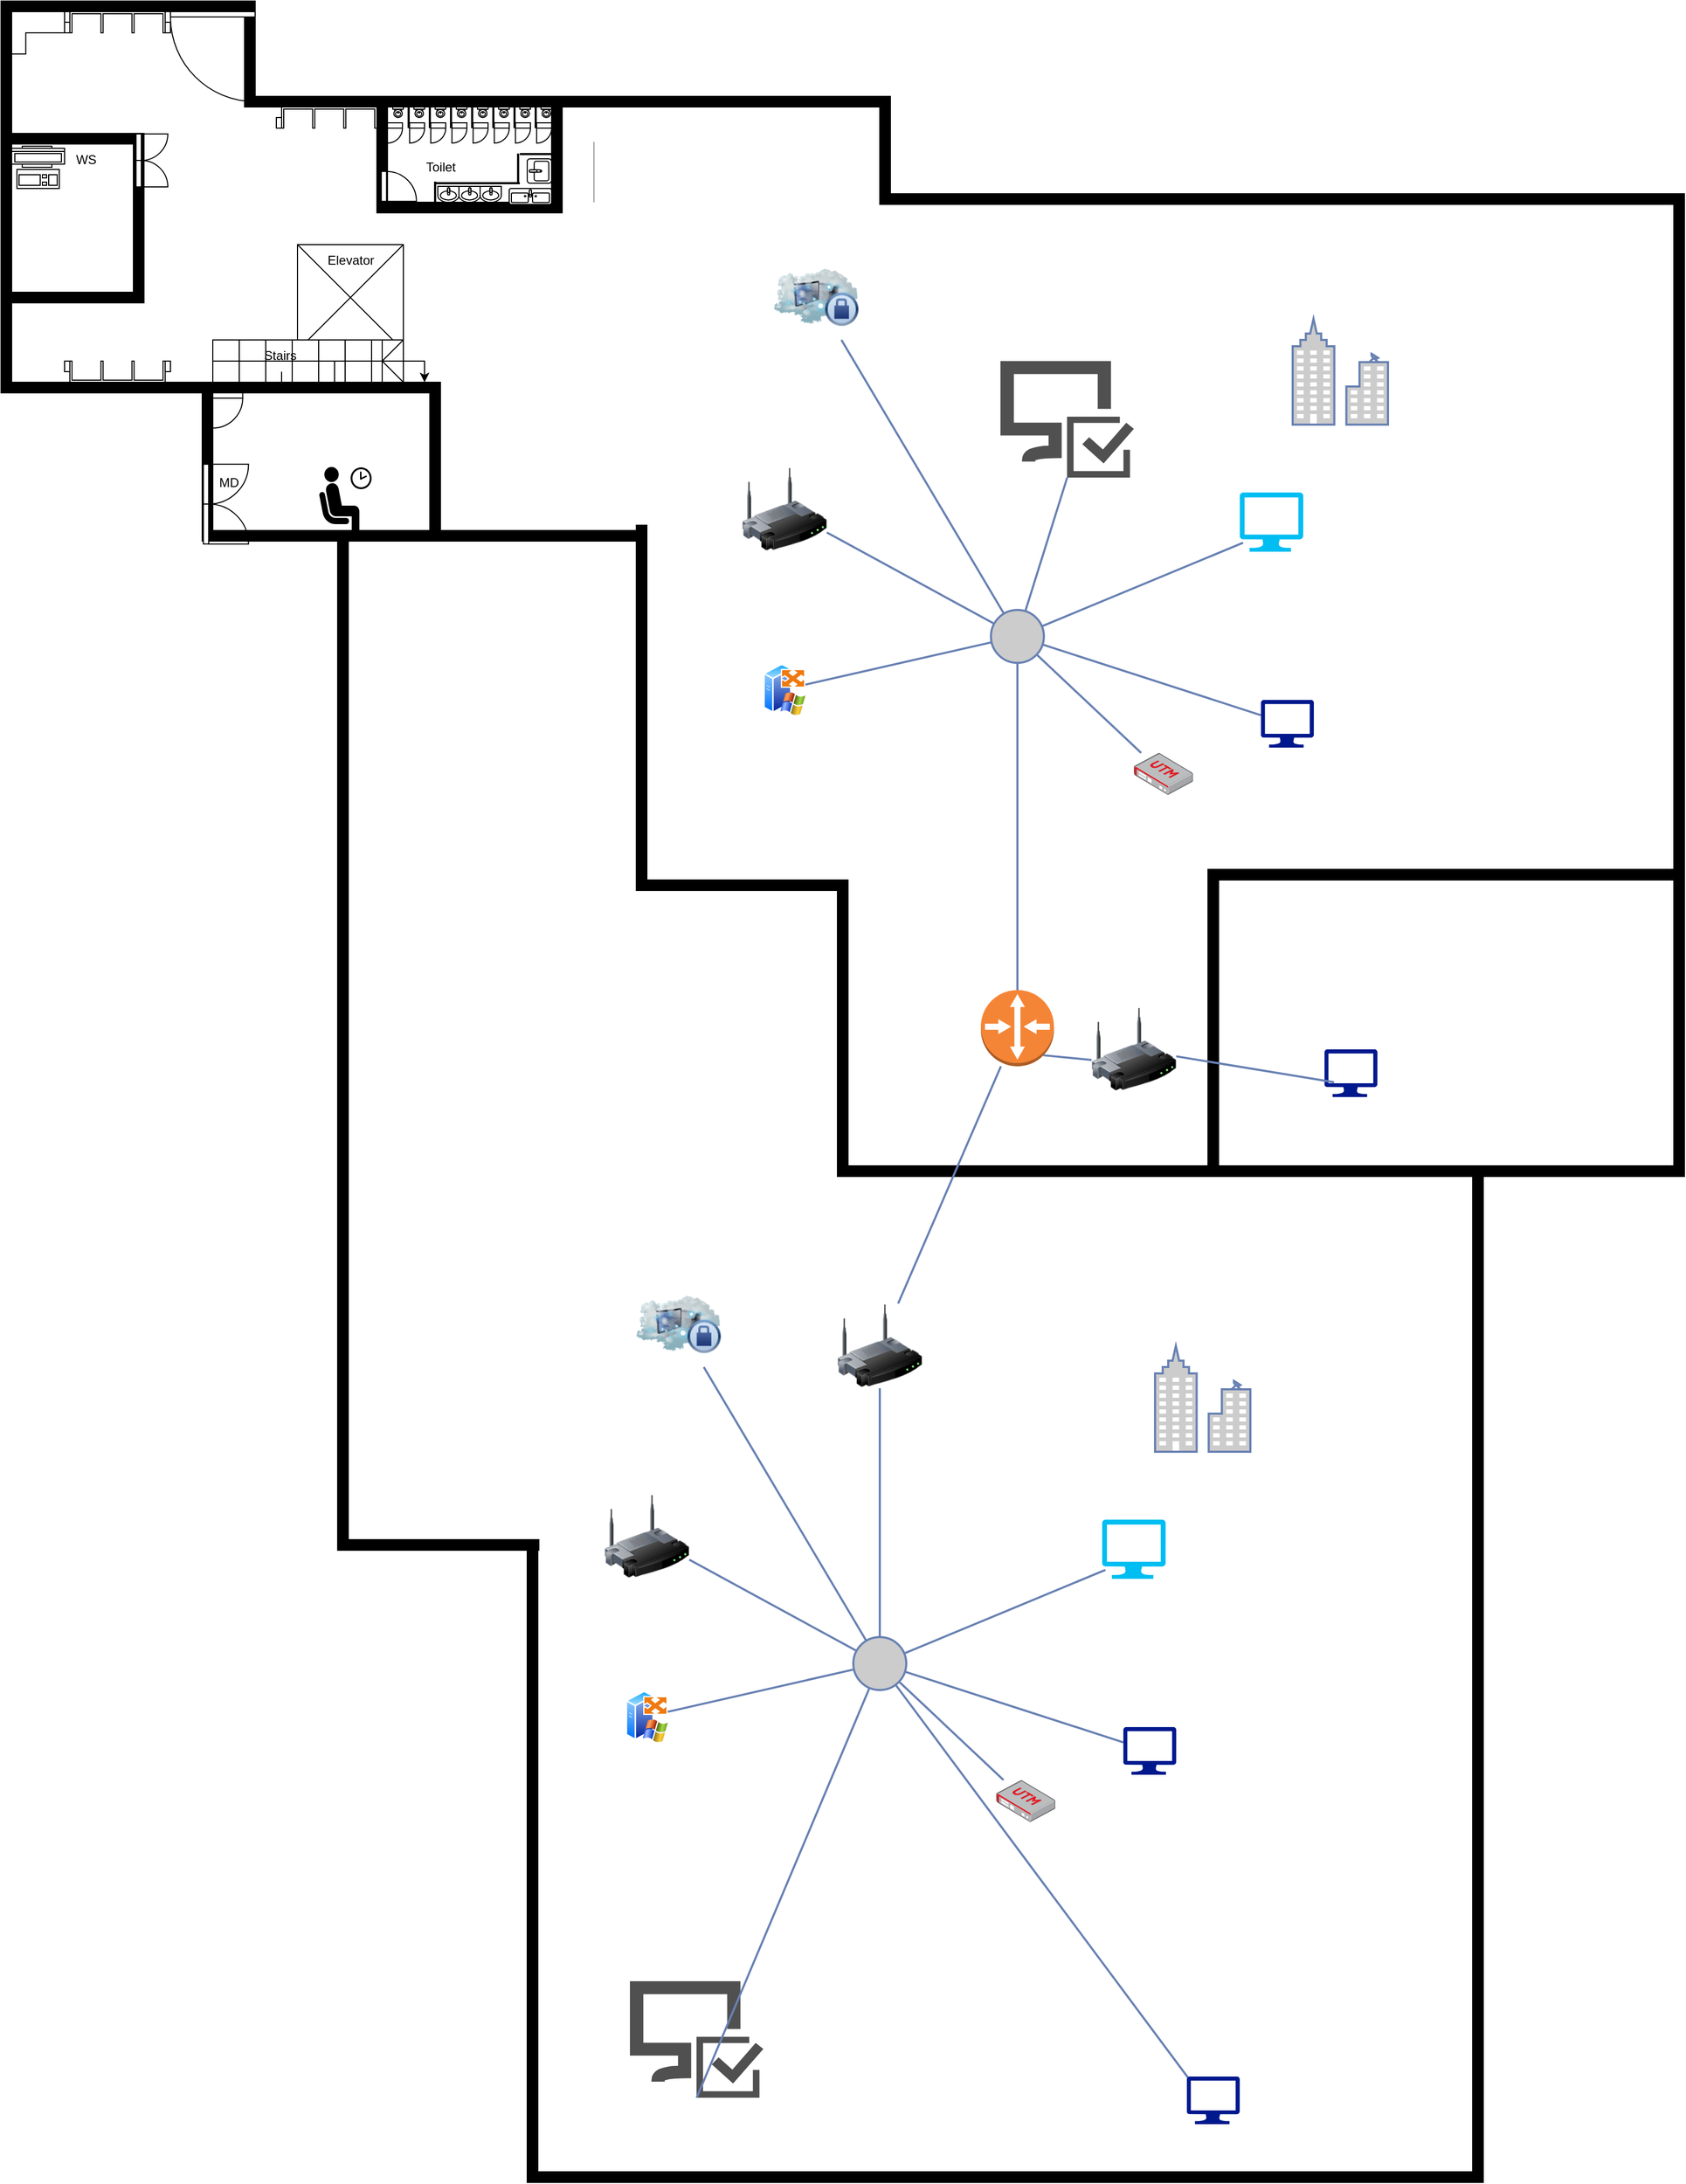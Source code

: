 <mxfile version="20.1.1" type="github">
  <diagram id="AR2hU19krw7ucWYeooqX" name="Page-1">
    <mxGraphModel dx="1915" dy="1230" grid="1" gridSize="10" guides="1" tooltips="1" connect="1" arrows="1" fold="1" page="1" pageScale="1" pageWidth="850" pageHeight="1100" math="0" shadow="0">
      <root>
        <mxCell id="0" />
        <mxCell id="1" parent="0" />
        <mxCell id="xdt-THxTWLaIziLCoswO-1" value="" style="verticalLabelPosition=bottom;html=1;verticalAlign=top;align=center;shape=mxgraph.floorplan.wallCorner;fillColor=#000000;direction=north" parent="1" vertex="1">
          <mxGeometry x="20" y="460" width="190" height="270" as="geometry" />
        </mxCell>
        <mxCell id="xdt-THxTWLaIziLCoswO-2" value="" style="verticalLabelPosition=bottom;html=1;verticalAlign=top;align=center;shape=mxgraph.floorplan.wallCorner;fillColor=#000000;direction=north" parent="1" vertex="1">
          <mxGeometry x="210" y="720" width="420" height="150" as="geometry" />
        </mxCell>
        <mxCell id="xdt-THxTWLaIziLCoswO-4" value="" style="verticalLabelPosition=bottom;html=1;verticalAlign=top;align=center;shape=mxgraph.floorplan.wallU;fillColor=#000000;" parent="1" vertex="1">
          <mxGeometry x="20" y="360" width="240" height="100" as="geometry" />
        </mxCell>
        <mxCell id="xdt-THxTWLaIziLCoswO-5" value="" style="verticalLabelPosition=bottom;html=1;verticalAlign=top;align=center;shape=mxgraph.floorplan.wall;fillColor=#000000;" parent="1" vertex="1">
          <mxGeometry x="260" y="450" width="210" height="10" as="geometry" />
        </mxCell>
        <mxCell id="xdt-THxTWLaIziLCoswO-6" value="" style="verticalLabelPosition=bottom;html=1;verticalAlign=top;align=center;shape=mxgraph.floorplan.windowGarden;dx=0.25;" parent="1" vertex="1">
          <mxGeometry x="80" y="370" width="100" height="20" as="geometry" />
        </mxCell>
        <mxCell id="xdt-THxTWLaIziLCoswO-7" value="" style="verticalLabelPosition=bottom;html=1;verticalAlign=top;align=center;shape=mxgraph.floorplan.windowGarden;dx=0.25;" parent="1" vertex="1">
          <mxGeometry x="280" y="460" width="100" height="20" as="geometry" />
        </mxCell>
        <mxCell id="xdt-THxTWLaIziLCoswO-8" value="" style="verticalLabelPosition=bottom;html=1;verticalAlign=top;align=center;shape=mxgraph.floorplan.windowGarden;dx=0.25;rotation=-180;" parent="1" vertex="1">
          <mxGeometry x="80" y="700" width="100" height="20" as="geometry" />
        </mxCell>
        <mxCell id="xdt-THxTWLaIziLCoswO-9" value="" style="verticalLabelPosition=bottom;html=1;verticalAlign=top;align=center;shape=mxgraph.floorplan.doorRight;aspect=fixed;" parent="1" vertex="1">
          <mxGeometry x="180" y="370" width="80" height="85" as="geometry" />
        </mxCell>
        <mxCell id="xdt-THxTWLaIziLCoswO-10" value="" style="verticalLabelPosition=bottom;html=1;verticalAlign=top;align=center;shape=mxgraph.floorplan.elevator;" parent="1" vertex="1">
          <mxGeometry x="300" y="590" width="100" height="100" as="geometry" />
        </mxCell>
        <mxCell id="xdt-THxTWLaIziLCoswO-11" value="" style="verticalLabelPosition=bottom;html=1;verticalAlign=top;align=center;shape=mxgraph.floorplan.stairsRest;" parent="1" vertex="1">
          <mxGeometry x="220" y="680" width="180" height="40" as="geometry" />
        </mxCell>
        <mxCell id="xdt-THxTWLaIziLCoswO-12" value="" style="verticalLabelPosition=bottom;html=1;verticalAlign=top;align=center;shape=mxgraph.floorplan.desk_corner_2;" parent="1" vertex="1">
          <mxGeometry x="30" y="370" width="50" height="40" as="geometry" />
        </mxCell>
        <mxCell id="xdt-THxTWLaIziLCoswO-13" value="" style="verticalLabelPosition=bottom;html=1;verticalAlign=top;align=center;shape=mxgraph.floorplan.wallU;fillColor=#000000;rotation=90;" parent="1" vertex="1">
          <mxGeometry x="12.5" y="502.5" width="160" height="125" as="geometry" />
        </mxCell>
        <mxCell id="xdt-THxTWLaIziLCoswO-14" value="" style="verticalLabelPosition=bottom;html=1;verticalAlign=top;align=center;shape=mxgraph.floorplan.doorDouble;aspect=fixed;rotation=-90;" parent="1" vertex="1">
          <mxGeometry x="135.78" y="497.22" width="50" height="26.56" as="geometry" />
        </mxCell>
        <mxCell id="xdt-THxTWLaIziLCoswO-15" value="" style="verticalLabelPosition=bottom;html=1;verticalAlign=top;align=center;shape=mxgraph.floorplan.workstation;" parent="1" vertex="1">
          <mxGeometry x="30" y="497" width="50" height="40" as="geometry" />
        </mxCell>
        <mxCell id="xdt-THxTWLaIziLCoswO-16" value="" style="verticalLabelPosition=bottom;html=1;verticalAlign=top;align=center;shape=mxgraph.floorplan.wallU;fillColor=#000000;rotation=-180;" parent="1" vertex="1">
          <mxGeometry x="375" y="455" width="175" height="105" as="geometry" />
        </mxCell>
        <mxCell id="xdt-THxTWLaIziLCoswO-17" value="" style="verticalLabelPosition=bottom;html=1;verticalAlign=top;align=center;shape=mxgraph.floorplan.toilet;" parent="1" vertex="1">
          <mxGeometry x="390" y="460" width="10" height="10" as="geometry" />
        </mxCell>
        <mxCell id="xdt-THxTWLaIziLCoswO-18" value="" style="verticalLabelPosition=bottom;html=1;verticalAlign=top;align=center;shape=mxgraph.floorplan.doorLeft;aspect=fixed;rotation=-90;" parent="1" vertex="1">
          <mxGeometry x="380" y="520" width="28.24" height="30" as="geometry" />
        </mxCell>
        <mxCell id="xdt-THxTWLaIziLCoswO-19" value="" style="verticalLabelPosition=bottom;html=1;verticalAlign=top;align=center;shape=mxgraph.floorplan.doorDouble;aspect=fixed;rotation=-90;" parent="1" vertex="1">
          <mxGeometry x="193.45" y="815.05" width="75.29" height="40" as="geometry" />
        </mxCell>
        <mxCell id="xdt-THxTWLaIziLCoswO-20" value="" style="verticalLabelPosition=bottom;html=1;verticalAlign=top;align=center;shape=mxgraph.floorplan.wallCorner;fillColor=#000000;direction=south;" parent="1" vertex="1">
          <mxGeometry x="470" y="450" width="390" height="100" as="geometry" />
        </mxCell>
        <mxCell id="xdt-THxTWLaIziLCoswO-21" value="WS" style="text;html=1;align=center;verticalAlign=middle;resizable=0;points=[];autosize=1;strokeColor=none;fillColor=none;" parent="1" vertex="1">
          <mxGeometry x="80" y="495" width="40" height="30" as="geometry" />
        </mxCell>
        <mxCell id="xdt-THxTWLaIziLCoswO-22" value="Toilet" style="text;html=1;align=center;verticalAlign=middle;resizable=0;points=[];autosize=1;strokeColor=none;fillColor=none;" parent="1" vertex="1">
          <mxGeometry x="410" y="502" width="50" height="30" as="geometry" />
        </mxCell>
        <mxCell id="xdt-THxTWLaIziLCoswO-23" value="Elevator" style="text;html=1;align=center;verticalAlign=middle;resizable=0;points=[];autosize=1;strokeColor=none;fillColor=none;" parent="1" vertex="1">
          <mxGeometry x="315" y="590" width="70" height="30" as="geometry" />
        </mxCell>
        <mxCell id="xdt-THxTWLaIziLCoswO-25" value="" style="edgeStyle=orthogonalEdgeStyle;rounded=0;orthogonalLoop=1;jettySize=auto;html=1;" parent="1" source="xdt-THxTWLaIziLCoswO-24" target="xdt-THxTWLaIziLCoswO-2" edge="1">
          <mxGeometry relative="1" as="geometry" />
        </mxCell>
        <mxCell id="xdt-THxTWLaIziLCoswO-24" value="Stairs&amp;nbsp;" style="text;html=1;align=center;verticalAlign=middle;resizable=0;points=[];autosize=1;strokeColor=none;fillColor=none;" parent="1" vertex="1">
          <mxGeometry x="255" y="680" width="60" height="30" as="geometry" />
        </mxCell>
        <mxCell id="xdt-THxTWLaIziLCoswO-26" value="" style="shape=mxgraph.signs.people.waiting_room_1;html=1;pointerEvents=1;fillColor=#000000;strokeColor=none;verticalLabelPosition=bottom;verticalAlign=top;align=center;direction=east;" parent="1" vertex="1">
          <mxGeometry x="320" y="800" width="50" height="69" as="geometry" />
        </mxCell>
        <mxCell id="xdt-THxTWLaIziLCoswO-27" value="" style="verticalLabelPosition=bottom;html=1;verticalAlign=top;align=center;shape=mxgraph.floorplan.wallU;fillColor=#000000;direction=south;" parent="1" vertex="1">
          <mxGeometry x="220" y="720" width="215" height="150" as="geometry" />
        </mxCell>
        <mxCell id="xdt-THxTWLaIziLCoswO-28" value="" style="verticalLabelPosition=bottom;html=1;verticalAlign=top;align=center;shape=mxgraph.floorplan.doorLeft;aspect=fixed;" parent="1" vertex="1">
          <mxGeometry x="220" y="730" width="28.24" height="30" as="geometry" />
        </mxCell>
        <mxCell id="xdt-THxTWLaIziLCoswO-29" value="MD" style="text;html=1;align=center;verticalAlign=middle;resizable=0;points=[];autosize=1;strokeColor=none;fillColor=none;" parent="1" vertex="1">
          <mxGeometry x="215" y="800" width="40" height="30" as="geometry" />
        </mxCell>
        <mxCell id="xdt-THxTWLaIziLCoswO-31" value="" style="endArrow=none;html=1;rounded=0;" parent="1" target="xdt-THxTWLaIziLCoswO-20" edge="1">
          <mxGeometry width="50" height="50" relative="1" as="geometry">
            <mxPoint x="550" y="550" as="sourcePoint" />
            <mxPoint x="600" y="500" as="targetPoint" />
          </mxGeometry>
        </mxCell>
        <mxCell id="xdt-THxTWLaIziLCoswO-34" value="" style="verticalLabelPosition=bottom;html=1;verticalAlign=top;align=center;shape=mxgraph.floorplan.toilet;" parent="1" vertex="1">
          <mxGeometry x="410" y="460" width="10" height="10" as="geometry" />
        </mxCell>
        <mxCell id="xdt-THxTWLaIziLCoswO-35" value="" style="verticalLabelPosition=bottom;html=1;verticalAlign=top;align=center;shape=mxgraph.floorplan.toilet;" parent="1" vertex="1">
          <mxGeometry x="430" y="460" width="10" height="10" as="geometry" />
        </mxCell>
        <mxCell id="xdt-THxTWLaIziLCoswO-36" value="" style="verticalLabelPosition=bottom;html=1;verticalAlign=top;align=center;shape=mxgraph.floorplan.toilet;" parent="1" vertex="1">
          <mxGeometry x="490" y="460" width="10" height="10" as="geometry" />
        </mxCell>
        <mxCell id="xdt-THxTWLaIziLCoswO-37" value="" style="verticalLabelPosition=bottom;html=1;verticalAlign=top;align=center;shape=mxgraph.floorplan.toilet;" parent="1" vertex="1">
          <mxGeometry x="510" y="460" width="10" height="10" as="geometry" />
        </mxCell>
        <mxCell id="xdt-THxTWLaIziLCoswO-39" value="" style="line;strokeWidth=2;direction=south;html=1;labelBackgroundColor=#000033;fillColor=#FFFFFF;" parent="1" vertex="1">
          <mxGeometry x="400" y="460" width="10" height="20" as="geometry" />
        </mxCell>
        <mxCell id="xdt-THxTWLaIziLCoswO-40" value="" style="line;strokeWidth=2;direction=south;html=1;labelBackgroundColor=#000033;fillColor=#FFFFFF;" parent="1" vertex="1">
          <mxGeometry x="420" y="460" width="10" height="20" as="geometry" />
        </mxCell>
        <mxCell id="xdt-THxTWLaIziLCoswO-41" value="" style="line;strokeWidth=2;direction=south;html=1;labelBackgroundColor=#000033;fillColor=#FFFFFF;" parent="1" vertex="1">
          <mxGeometry x="460" y="460" width="10" height="20" as="geometry" />
        </mxCell>
        <mxCell id="xdt-THxTWLaIziLCoswO-42" value="" style="line;strokeWidth=2;direction=south;html=1;labelBackgroundColor=#000033;fillColor=#FFFFFF;" parent="1" vertex="1">
          <mxGeometry x="500" y="460" width="10" height="20" as="geometry" />
        </mxCell>
        <mxCell id="xdt-THxTWLaIziLCoswO-43" value="" style="verticalLabelPosition=bottom;html=1;verticalAlign=top;align=center;shape=mxgraph.floorplan.doorLeft;aspect=fixed;labelBackgroundColor=#000033;strokeColor=#000000;fillColor=#FFFFFF;" parent="1" vertex="1">
          <mxGeometry x="465.88" y="475" width="14.12" height="15" as="geometry" />
        </mxCell>
        <mxCell id="xdt-THxTWLaIziLCoswO-44" value="" style="line;strokeWidth=2;direction=south;html=1;labelBackgroundColor=#000033;fillColor=#FFFFFF;" parent="1" vertex="1">
          <mxGeometry x="440" y="460" width="10" height="20" as="geometry" />
        </mxCell>
        <mxCell id="xdt-THxTWLaIziLCoswO-45" value="" style="verticalLabelPosition=bottom;html=1;verticalAlign=top;align=center;shape=mxgraph.floorplan.toilet;" parent="1" vertex="1">
          <mxGeometry x="450" y="460" width="10" height="10" as="geometry" />
        </mxCell>
        <mxCell id="xdt-THxTWLaIziLCoswO-46" value="" style="verticalLabelPosition=bottom;html=1;verticalAlign=top;align=center;shape=mxgraph.floorplan.toilet;" parent="1" vertex="1">
          <mxGeometry x="470" y="460" width="10" height="10" as="geometry" />
        </mxCell>
        <mxCell id="xdt-THxTWLaIziLCoswO-47" value="" style="line;strokeWidth=2;direction=south;html=1;labelBackgroundColor=#000033;fillColor=#FFFFFF;" parent="1" vertex="1">
          <mxGeometry x="480" y="460" width="10" height="20" as="geometry" />
        </mxCell>
        <mxCell id="xdt-THxTWLaIziLCoswO-48" value="" style="line;strokeWidth=2;direction=south;html=1;labelBackgroundColor=#000033;fillColor=#FFFFFF;" parent="1" vertex="1">
          <mxGeometry x="520" y="460" width="10" height="20" as="geometry" />
        </mxCell>
        <mxCell id="xdt-THxTWLaIziLCoswO-49" value="" style="verticalLabelPosition=bottom;html=1;verticalAlign=top;align=center;shape=mxgraph.floorplan.toilet;" parent="1" vertex="1">
          <mxGeometry x="530" y="460" width="10" height="10" as="geometry" />
        </mxCell>
        <mxCell id="xdt-THxTWLaIziLCoswO-50" value="" style="verticalLabelPosition=bottom;html=1;verticalAlign=top;align=center;shape=mxgraph.floorplan.doorLeft;aspect=fixed;labelBackgroundColor=#000033;strokeColor=#000000;fillColor=#FFFFFF;" parent="1" vertex="1">
          <mxGeometry x="485.88" y="475" width="14.12" height="15" as="geometry" />
        </mxCell>
        <mxCell id="xdt-THxTWLaIziLCoswO-51" value="" style="verticalLabelPosition=bottom;html=1;verticalAlign=top;align=center;shape=mxgraph.floorplan.doorLeft;aspect=fixed;labelBackgroundColor=#000033;strokeColor=#000000;fillColor=#FFFFFF;" parent="1" vertex="1">
          <mxGeometry x="505.88" y="475" width="14.12" height="15" as="geometry" />
        </mxCell>
        <mxCell id="xdt-THxTWLaIziLCoswO-52" value="" style="verticalLabelPosition=bottom;html=1;verticalAlign=top;align=center;shape=mxgraph.floorplan.doorLeft;aspect=fixed;labelBackgroundColor=#000033;strokeColor=#000000;fillColor=#FFFFFF;" parent="1" vertex="1">
          <mxGeometry x="525.88" y="475" width="14.12" height="15" as="geometry" />
        </mxCell>
        <mxCell id="xdt-THxTWLaIziLCoswO-53" value="" style="verticalLabelPosition=bottom;html=1;verticalAlign=top;align=center;shape=mxgraph.floorplan.doorLeft;aspect=fixed;labelBackgroundColor=#000033;strokeColor=#000000;fillColor=#FFFFFF;" parent="1" vertex="1">
          <mxGeometry x="445.88" y="475" width="14.12" height="15" as="geometry" />
        </mxCell>
        <mxCell id="xdt-THxTWLaIziLCoswO-54" value="" style="verticalLabelPosition=bottom;html=1;verticalAlign=top;align=center;shape=mxgraph.floorplan.doorLeft;aspect=fixed;labelBackgroundColor=#000033;strokeColor=#000000;fillColor=#FFFFFF;" parent="1" vertex="1">
          <mxGeometry x="425.88" y="475" width="14.12" height="15" as="geometry" />
        </mxCell>
        <mxCell id="xdt-THxTWLaIziLCoswO-55" value="" style="verticalLabelPosition=bottom;html=1;verticalAlign=top;align=center;shape=mxgraph.floorplan.doorLeft;aspect=fixed;labelBackgroundColor=#000033;strokeColor=#000000;fillColor=#FFFFFF;" parent="1" vertex="1">
          <mxGeometry x="405.88" y="475" width="14.12" height="15" as="geometry" />
        </mxCell>
        <mxCell id="xdt-THxTWLaIziLCoswO-56" value="" style="verticalLabelPosition=bottom;html=1;verticalAlign=top;align=center;shape=mxgraph.floorplan.doorLeft;aspect=fixed;labelBackgroundColor=#000033;strokeColor=#000000;fillColor=#FFFFFF;" parent="1" vertex="1">
          <mxGeometry x="385" y="475" width="14.12" height="15" as="geometry" />
        </mxCell>
        <mxCell id="xdt-THxTWLaIziLCoswO-57" value="" style="verticalLabelPosition=bottom;html=1;verticalAlign=top;align=center;shape=mxgraph.floorplan.sink_double;labelBackgroundColor=#000033;strokeColor=#000000;fillColor=#FFFFFF;" parent="1" vertex="1">
          <mxGeometry x="500" y="537" width="40" height="15" as="geometry" />
        </mxCell>
        <mxCell id="xdt-THxTWLaIziLCoswO-58" value="" style="verticalLabelPosition=bottom;html=1;verticalAlign=top;align=center;shape=mxgraph.floorplan.sink_1;labelBackgroundColor=#000033;strokeColor=#000000;fillColor=#FFFFFF;" parent="1" vertex="1">
          <mxGeometry x="472.5" y="535" width="20" height="15" as="geometry" />
        </mxCell>
        <mxCell id="xdt-THxTWLaIziLCoswO-59" value="" style="verticalLabelPosition=bottom;html=1;verticalAlign=top;align=center;shape=mxgraph.floorplan.sink_1;labelBackgroundColor=#000033;strokeColor=#000000;fillColor=#FFFFFF;" parent="1" vertex="1">
          <mxGeometry x="452.5" y="535" width="20" height="15" as="geometry" />
        </mxCell>
        <mxCell id="xdt-THxTWLaIziLCoswO-60" value="" style="verticalLabelPosition=bottom;html=1;verticalAlign=top;align=center;shape=mxgraph.floorplan.sink_1;labelBackgroundColor=#000033;strokeColor=#000000;fillColor=#FFFFFF;" parent="1" vertex="1">
          <mxGeometry x="432.5" y="535" width="20" height="15" as="geometry" />
        </mxCell>
        <mxCell id="xdt-THxTWLaIziLCoswO-61" value="" style="verticalLabelPosition=bottom;html=1;verticalAlign=top;align=center;shape=mxgraph.floorplan.sink_2;labelBackgroundColor=#000033;strokeColor=#000000;fillColor=#FFFFFF;direction=north;" parent="1" vertex="1">
          <mxGeometry x="517" y="509" width="23" height="23" as="geometry" />
        </mxCell>
        <mxCell id="xdt-THxTWLaIziLCoswO-63" value="" style="line;strokeWidth=2;html=1;labelBackgroundColor=#000033;fillColor=#FFFFFF;" parent="1" vertex="1">
          <mxGeometry x="430" y="527" width="80" height="10" as="geometry" />
        </mxCell>
        <mxCell id="xdt-THxTWLaIziLCoswO-64" value="" style="verticalLabelPosition=bottom;shadow=0;dashed=0;align=center;html=1;verticalAlign=top;strokeWidth=1;shape=mxgraph.mockup.markup.line;strokeColor=#999999;direction=north;labelBackgroundColor=#000033;fillColor=#FFFFFF;" parent="1" vertex="1">
          <mxGeometry x="570" y="493" width="20" height="57" as="geometry" />
        </mxCell>
        <mxCell id="xdt-THxTWLaIziLCoswO-66" value="" style="line;strokeWidth=2;html=1;labelBackgroundColor=#000033;fillColor=#FFFFFF;direction=south;" parent="1" vertex="1">
          <mxGeometry x="505.88" y="504" width="5" height="28" as="geometry" />
        </mxCell>
        <mxCell id="xdt-THxTWLaIziLCoswO-67" value="" style="line;strokeWidth=2;html=1;labelBackgroundColor=#000033;fillColor=#FFFFFF;direction=west;" parent="1" vertex="1">
          <mxGeometry x="510" y="502" width="31.25" height="5" as="geometry" />
        </mxCell>
        <mxCell id="xdt-THxTWLaIziLCoswO-68" value="" style="line;strokeWidth=2;html=1;labelBackgroundColor=#000033;fillColor=#FFFFFF;direction=south;" parent="1" vertex="1">
          <mxGeometry x="427.5" y="530.5" width="5" height="28" as="geometry" />
        </mxCell>
        <mxCell id="xdt-THxTWLaIziLCoswO-70" value="" style="verticalLabelPosition=bottom;html=1;verticalAlign=top;align=center;shape=mxgraph.floorplan.wall;fillColor=#000000;labelBackgroundColor=#000033;strokeColor=#000000;" parent="1" vertex="1">
          <mxGeometry x="850" y="542" width="380" height="10" as="geometry" />
        </mxCell>
        <mxCell id="xdt-THxTWLaIziLCoswO-71" value="" style="verticalLabelPosition=bottom;html=1;verticalAlign=top;align=center;shape=mxgraph.floorplan.wallU;fillColor=#000000;labelBackgroundColor=#000033;strokeColor=#000000;direction=south;" parent="1" vertex="1">
          <mxGeometry x="1230" y="542" width="380" height="648" as="geometry" />
        </mxCell>
        <mxCell id="xdt-THxTWLaIziLCoswO-72" value="" style="verticalLabelPosition=bottom;html=1;verticalAlign=top;align=center;shape=mxgraph.floorplan.wallCorner;fillColor=#000000;direction=north;labelBackgroundColor=#000033;strokeColor=#000000;" parent="1" vertex="1">
          <mxGeometry x="620" y="855" width="190" height="345" as="geometry" />
        </mxCell>
        <mxCell id="xdt-THxTWLaIziLCoswO-73" value="" style="verticalLabelPosition=bottom;html=1;verticalAlign=top;align=center;shape=mxgraph.floorplan.wallU;fillColor=#000000;labelBackgroundColor=#000033;strokeColor=#000000;direction=west;" parent="1" vertex="1">
          <mxGeometry x="810" y="1190" width="360" height="280" as="geometry" />
        </mxCell>
        <mxCell id="xdt-THxTWLaIziLCoswO-74" value="" style="verticalLabelPosition=bottom;html=1;verticalAlign=top;align=center;shape=mxgraph.floorplan.wallU;fillColor=#000000;labelBackgroundColor=#000033;strokeColor=#000000;direction=south;" parent="1" vertex="1">
          <mxGeometry x="1160" y="1180" width="450" height="290" as="geometry" />
        </mxCell>
        <mxCell id="cwxAzNv6J6LT-rUHbpfU-1" value="" style="sketch=0;pointerEvents=1;shadow=0;dashed=0;html=1;strokeColor=none;labelPosition=center;verticalLabelPosition=bottom;verticalAlign=top;align=center;fillColor=#505050;shape=mxgraph.mscae.intune.computer_inventory" vertex="1" parent="1">
          <mxGeometry x="964" y="700" width="126" height="110" as="geometry" />
        </mxCell>
        <mxCell id="cwxAzNv6J6LT-rUHbpfU-2" value="" style="verticalLabelPosition=bottom;html=1;verticalAlign=top;align=center;strokeColor=none;fillColor=#00BEF2;shape=mxgraph.azure.computer;pointerEvents=1;" vertex="1" parent="1">
          <mxGeometry x="1190" y="824" width="60" height="56" as="geometry" />
        </mxCell>
        <mxCell id="cwxAzNv6J6LT-rUHbpfU-3" value="" style="html=1;fillColor=#CCCCCC;strokeColor=#6881B3;shape=ellipse;perimeter=ellipsePerimeter;gradientColor=none;gradientDirection=north;fontColor=#ffffff;strokeWidth=2;" vertex="1" parent="1">
          <mxGeometry x="955" y="935" width="50" height="50" as="geometry" />
        </mxCell>
        <mxCell id="cwxAzNv6J6LT-rUHbpfU-4" value="" style="strokeColor=#6881B3;edgeStyle=none;rounded=0;endArrow=none;dashed=0;html=1;strokeWidth=2;exitX=0.5;exitY=1;exitDx=0;exitDy=0;exitPerimeter=0;" edge="1" target="cwxAzNv6J6LT-rUHbpfU-3" parent="1" source="cwxAzNv6J6LT-rUHbpfU-1">
          <mxGeometry relative="1" as="geometry">
            <mxPoint x="980" y="910" as="sourcePoint" />
          </mxGeometry>
        </mxCell>
        <mxCell id="cwxAzNv6J6LT-rUHbpfU-5" value="" style="strokeColor=#6881B3;edgeStyle=none;rounded=0;endArrow=none;dashed=0;html=1;strokeWidth=2;exitX=0.052;exitY=0.85;exitDx=0;exitDy=0;exitPerimeter=0;" edge="1" target="cwxAzNv6J6LT-rUHbpfU-3" parent="1" source="cwxAzNv6J6LT-rUHbpfU-2">
          <mxGeometry relative="1" as="geometry">
            <mxPoint x="1015.5" y="924.5" as="sourcePoint" />
          </mxGeometry>
        </mxCell>
        <mxCell id="cwxAzNv6J6LT-rUHbpfU-6" value="" style="strokeColor=#6881B3;edgeStyle=none;rounded=0;endArrow=none;dashed=0;html=1;strokeWidth=2;" edge="1" target="cwxAzNv6J6LT-rUHbpfU-3" parent="1" source="cwxAzNv6J6LT-rUHbpfU-12">
          <mxGeometry relative="1" as="geometry">
            <mxPoint x="1030" y="960" as="sourcePoint" />
          </mxGeometry>
        </mxCell>
        <mxCell id="cwxAzNv6J6LT-rUHbpfU-7" value="" style="strokeColor=#6881B3;edgeStyle=none;rounded=0;endArrow=none;dashed=0;html=1;strokeWidth=2;" edge="1" target="cwxAzNv6J6LT-rUHbpfU-3" parent="1" source="cwxAzNv6J6LT-rUHbpfU-17">
          <mxGeometry relative="1" as="geometry">
            <mxPoint x="1015.5" y="995.5" as="sourcePoint" />
          </mxGeometry>
        </mxCell>
        <mxCell id="cwxAzNv6J6LT-rUHbpfU-8" value="" style="strokeColor=#6881B3;edgeStyle=none;rounded=0;endArrow=none;dashed=0;html=1;strokeWidth=2;exitX=0.5;exitY=0;exitDx=0;exitDy=0;exitPerimeter=0;" edge="1" target="cwxAzNv6J6LT-rUHbpfU-3" parent="1" source="cwxAzNv6J6LT-rUHbpfU-18">
          <mxGeometry relative="1" as="geometry">
            <mxPoint x="980" y="1010" as="sourcePoint" />
          </mxGeometry>
        </mxCell>
        <mxCell id="cwxAzNv6J6LT-rUHbpfU-9" value="" style="strokeColor=#6881B3;edgeStyle=none;rounded=0;endArrow=none;dashed=0;html=1;strokeWidth=2;" edge="1" target="cwxAzNv6J6LT-rUHbpfU-3" parent="1" source="cwxAzNv6J6LT-rUHbpfU-16">
          <mxGeometry relative="1" as="geometry">
            <mxPoint x="944.5" y="995.5" as="sourcePoint" />
          </mxGeometry>
        </mxCell>
        <mxCell id="cwxAzNv6J6LT-rUHbpfU-10" value="" style="strokeColor=#6881B3;edgeStyle=none;rounded=0;endArrow=none;dashed=0;html=1;strokeWidth=2;" edge="1" target="cwxAzNv6J6LT-rUHbpfU-3" parent="1" source="cwxAzNv6J6LT-rUHbpfU-15">
          <mxGeometry relative="1" as="geometry">
            <mxPoint x="930" y="960" as="sourcePoint" />
          </mxGeometry>
        </mxCell>
        <mxCell id="cwxAzNv6J6LT-rUHbpfU-11" value="" style="strokeColor=#6881B3;edgeStyle=none;rounded=0;endArrow=none;dashed=0;html=1;strokeWidth=2;" edge="1" target="cwxAzNv6J6LT-rUHbpfU-3" parent="1" source="cwxAzNv6J6LT-rUHbpfU-13">
          <mxGeometry relative="1" as="geometry">
            <mxPoint x="944.5" y="924.5" as="sourcePoint" />
          </mxGeometry>
        </mxCell>
        <mxCell id="cwxAzNv6J6LT-rUHbpfU-12" value="" style="sketch=0;aspect=fixed;pointerEvents=1;shadow=0;dashed=0;html=1;strokeColor=none;labelPosition=center;verticalLabelPosition=bottom;verticalAlign=top;align=center;fillColor=#00188D;shape=mxgraph.azure.computer" vertex="1" parent="1">
          <mxGeometry x="1210" y="1020" width="50" height="45" as="geometry" />
        </mxCell>
        <mxCell id="cwxAzNv6J6LT-rUHbpfU-13" value="" style="image;html=1;image=img/lib/clip_art/networking/Cloud_Computer_Private_128x128.png" vertex="1" parent="1">
          <mxGeometry x="750" y="600" width="80" height="80" as="geometry" />
        </mxCell>
        <mxCell id="cwxAzNv6J6LT-rUHbpfU-14" value="" style="fontColor=#0066CC;verticalAlign=top;verticalLabelPosition=bottom;labelPosition=center;align=center;html=1;outlineConnect=0;fillColor=#CCCCCC;strokeColor=#6881B3;gradientColor=none;gradientDirection=north;strokeWidth=2;shape=mxgraph.networks.business_center;" vertex="1" parent="1">
          <mxGeometry x="1240" y="660" width="90" height="100" as="geometry" />
        </mxCell>
        <mxCell id="cwxAzNv6J6LT-rUHbpfU-15" value="" style="image;html=1;image=img/lib/clip_art/networking/Wireless_Router_128x128.png" vertex="1" parent="1">
          <mxGeometry x="720" y="800" width="80" height="80" as="geometry" />
        </mxCell>
        <mxCell id="cwxAzNv6J6LT-rUHbpfU-16" value="" style="aspect=fixed;perimeter=ellipsePerimeter;html=1;align=center;shadow=0;dashed=0;spacingTop=3;image;image=img/lib/active_directory/windows_router.svg;" vertex="1" parent="1">
          <mxGeometry x="740" y="985" width="40" height="50" as="geometry" />
        </mxCell>
        <mxCell id="cwxAzNv6J6LT-rUHbpfU-17" value="" style="points=[];aspect=fixed;html=1;align=center;shadow=0;dashed=0;image;image=img/lib/allied_telesis/security/Router_UTM.svg;" vertex="1" parent="1">
          <mxGeometry x="1090" y="1070" width="55.8" height="39.6" as="geometry" />
        </mxCell>
        <mxCell id="cwxAzNv6J6LT-rUHbpfU-18" value="" style="outlineConnect=0;dashed=0;verticalLabelPosition=bottom;verticalAlign=top;align=center;html=1;shape=mxgraph.aws3.router;fillColor=#F58536;gradientColor=none;" vertex="1" parent="1">
          <mxGeometry x="945.5" y="1294" width="69" height="72" as="geometry" />
        </mxCell>
        <mxCell id="cwxAzNv6J6LT-rUHbpfU-19" value="" style="sketch=0;aspect=fixed;pointerEvents=1;shadow=0;dashed=0;html=1;strokeColor=none;labelPosition=center;verticalLabelPosition=bottom;verticalAlign=top;align=center;fillColor=#00188D;shape=mxgraph.azure.computer" vertex="1" parent="1">
          <mxGeometry x="1270" y="1350" width="50" height="45" as="geometry" />
        </mxCell>
        <mxCell id="cwxAzNv6J6LT-rUHbpfU-21" value="" style="strokeColor=#6881B3;edgeStyle=none;rounded=0;endArrow=none;dashed=0;html=1;strokeWidth=2;exitX=0.18;exitY=0.689;exitDx=0;exitDy=0;exitPerimeter=0;" edge="1" parent="1" source="cwxAzNv6J6LT-rUHbpfU-19" target="cwxAzNv6J6LT-rUHbpfU-22">
          <mxGeometry relative="1" as="geometry">
            <mxPoint x="1060" y="1300" as="sourcePoint" />
            <mxPoint x="853.782" y="1233.294" as="targetPoint" />
          </mxGeometry>
        </mxCell>
        <mxCell id="cwxAzNv6J6LT-rUHbpfU-22" value="" style="image;html=1;image=img/lib/clip_art/networking/Wireless_Router_128x128.png" vertex="1" parent="1">
          <mxGeometry x="1050" y="1310" width="80" height="80" as="geometry" />
        </mxCell>
        <mxCell id="cwxAzNv6J6LT-rUHbpfU-23" value="" style="strokeColor=#6881B3;edgeStyle=none;rounded=0;endArrow=none;dashed=0;html=1;strokeWidth=2;entryX=0.855;entryY=0.855;entryDx=0;entryDy=0;entryPerimeter=0;" edge="1" parent="1" target="cwxAzNv6J6LT-rUHbpfU-18">
          <mxGeometry relative="1" as="geometry">
            <mxPoint x="1050" y="1360" as="sourcePoint" />
            <mxPoint x="1140" y="1366.562" as="targetPoint" />
          </mxGeometry>
        </mxCell>
        <mxCell id="cwxAzNv6J6LT-rUHbpfU-24" value="" style="sketch=0;pointerEvents=1;shadow=0;dashed=0;html=1;strokeColor=none;labelPosition=center;verticalLabelPosition=bottom;verticalAlign=top;align=center;fillColor=#505050;shape=mxgraph.mscae.intune.computer_inventory" vertex="1" parent="1">
          <mxGeometry x="614" y="2230" width="126" height="110" as="geometry" />
        </mxCell>
        <mxCell id="cwxAzNv6J6LT-rUHbpfU-25" value="" style="verticalLabelPosition=bottom;html=1;verticalAlign=top;align=center;strokeColor=none;fillColor=#00BEF2;shape=mxgraph.azure.computer;pointerEvents=1;" vertex="1" parent="1">
          <mxGeometry x="1060" y="1794" width="60" height="56" as="geometry" />
        </mxCell>
        <mxCell id="cwxAzNv6J6LT-rUHbpfU-26" value="" style="html=1;fillColor=#CCCCCC;strokeColor=#6881B3;shape=ellipse;perimeter=ellipsePerimeter;gradientColor=none;gradientDirection=north;fontColor=#ffffff;strokeWidth=2;" vertex="1" parent="1">
          <mxGeometry x="825" y="1905" width="50" height="50" as="geometry" />
        </mxCell>
        <mxCell id="cwxAzNv6J6LT-rUHbpfU-27" value="" style="strokeColor=#6881B3;edgeStyle=none;rounded=0;endArrow=none;dashed=0;html=1;strokeWidth=2;exitX=0.5;exitY=1;exitDx=0;exitDy=0;exitPerimeter=0;" edge="1" source="cwxAzNv6J6LT-rUHbpfU-24" target="cwxAzNv6J6LT-rUHbpfU-26" parent="1">
          <mxGeometry relative="1" as="geometry">
            <mxPoint x="850" y="1880" as="sourcePoint" />
          </mxGeometry>
        </mxCell>
        <mxCell id="cwxAzNv6J6LT-rUHbpfU-28" value="" style="strokeColor=#6881B3;edgeStyle=none;rounded=0;endArrow=none;dashed=0;html=1;strokeWidth=2;exitX=0.052;exitY=0.85;exitDx=0;exitDy=0;exitPerimeter=0;" edge="1" source="cwxAzNv6J6LT-rUHbpfU-25" target="cwxAzNv6J6LT-rUHbpfU-26" parent="1">
          <mxGeometry relative="1" as="geometry">
            <mxPoint x="885.5" y="1894.5" as="sourcePoint" />
          </mxGeometry>
        </mxCell>
        <mxCell id="cwxAzNv6J6LT-rUHbpfU-29" value="" style="strokeColor=#6881B3;edgeStyle=none;rounded=0;endArrow=none;dashed=0;html=1;strokeWidth=2;" edge="1" source="cwxAzNv6J6LT-rUHbpfU-35" target="cwxAzNv6J6LT-rUHbpfU-26" parent="1">
          <mxGeometry relative="1" as="geometry">
            <mxPoint x="900" y="1930" as="sourcePoint" />
          </mxGeometry>
        </mxCell>
        <mxCell id="cwxAzNv6J6LT-rUHbpfU-30" value="" style="strokeColor=#6881B3;edgeStyle=none;rounded=0;endArrow=none;dashed=0;html=1;strokeWidth=2;" edge="1" source="cwxAzNv6J6LT-rUHbpfU-40" target="cwxAzNv6J6LT-rUHbpfU-26" parent="1">
          <mxGeometry relative="1" as="geometry">
            <mxPoint x="885.5" y="1965.5" as="sourcePoint" />
          </mxGeometry>
        </mxCell>
        <mxCell id="cwxAzNv6J6LT-rUHbpfU-31" value="" style="strokeColor=#6881B3;edgeStyle=none;rounded=0;endArrow=none;dashed=0;html=1;strokeWidth=2;exitX=0.02;exitY=0.02;exitDx=0;exitDy=0;exitPerimeter=0;" edge="1" source="cwxAzNv6J6LT-rUHbpfU-42" target="cwxAzNv6J6LT-rUHbpfU-26" parent="1">
          <mxGeometry relative="1" as="geometry">
            <mxPoint x="815.5" y="2128" as="sourcePoint" />
          </mxGeometry>
        </mxCell>
        <mxCell id="cwxAzNv6J6LT-rUHbpfU-32" value="" style="strokeColor=#6881B3;edgeStyle=none;rounded=0;endArrow=none;dashed=0;html=1;strokeWidth=2;" edge="1" source="cwxAzNv6J6LT-rUHbpfU-39" target="cwxAzNv6J6LT-rUHbpfU-26" parent="1">
          <mxGeometry relative="1" as="geometry">
            <mxPoint x="814.5" y="1965.5" as="sourcePoint" />
          </mxGeometry>
        </mxCell>
        <mxCell id="cwxAzNv6J6LT-rUHbpfU-33" value="" style="strokeColor=#6881B3;edgeStyle=none;rounded=0;endArrow=none;dashed=0;html=1;strokeWidth=2;" edge="1" source="cwxAzNv6J6LT-rUHbpfU-38" target="cwxAzNv6J6LT-rUHbpfU-26" parent="1">
          <mxGeometry relative="1" as="geometry">
            <mxPoint x="800" y="1930" as="sourcePoint" />
          </mxGeometry>
        </mxCell>
        <mxCell id="cwxAzNv6J6LT-rUHbpfU-34" value="" style="strokeColor=#6881B3;edgeStyle=none;rounded=0;endArrow=none;dashed=0;html=1;strokeWidth=2;" edge="1" source="cwxAzNv6J6LT-rUHbpfU-36" target="cwxAzNv6J6LT-rUHbpfU-26" parent="1">
          <mxGeometry relative="1" as="geometry">
            <mxPoint x="814.5" y="1894.5" as="sourcePoint" />
          </mxGeometry>
        </mxCell>
        <mxCell id="cwxAzNv6J6LT-rUHbpfU-35" value="" style="sketch=0;aspect=fixed;pointerEvents=1;shadow=0;dashed=0;html=1;strokeColor=none;labelPosition=center;verticalLabelPosition=bottom;verticalAlign=top;align=center;fillColor=#00188D;shape=mxgraph.azure.computer" vertex="1" parent="1">
          <mxGeometry x="1080" y="1990" width="50" height="45" as="geometry" />
        </mxCell>
        <mxCell id="cwxAzNv6J6LT-rUHbpfU-36" value="" style="image;html=1;image=img/lib/clip_art/networking/Cloud_Computer_Private_128x128.png" vertex="1" parent="1">
          <mxGeometry x="620" y="1570" width="80" height="80" as="geometry" />
        </mxCell>
        <mxCell id="cwxAzNv6J6LT-rUHbpfU-37" value="" style="fontColor=#0066CC;verticalAlign=top;verticalLabelPosition=bottom;labelPosition=center;align=center;html=1;outlineConnect=0;fillColor=#CCCCCC;strokeColor=#6881B3;gradientColor=none;gradientDirection=north;strokeWidth=2;shape=mxgraph.networks.business_center;" vertex="1" parent="1">
          <mxGeometry x="1110" y="1630" width="90" height="100" as="geometry" />
        </mxCell>
        <mxCell id="cwxAzNv6J6LT-rUHbpfU-38" value="" style="image;html=1;image=img/lib/clip_art/networking/Wireless_Router_128x128.png" vertex="1" parent="1">
          <mxGeometry x="590" y="1770" width="80" height="80" as="geometry" />
        </mxCell>
        <mxCell id="cwxAzNv6J6LT-rUHbpfU-39" value="" style="aspect=fixed;perimeter=ellipsePerimeter;html=1;align=center;shadow=0;dashed=0;spacingTop=3;image;image=img/lib/active_directory/windows_router.svg;" vertex="1" parent="1">
          <mxGeometry x="610" y="1955" width="40" height="50" as="geometry" />
        </mxCell>
        <mxCell id="cwxAzNv6J6LT-rUHbpfU-40" value="" style="points=[];aspect=fixed;html=1;align=center;shadow=0;dashed=0;image;image=img/lib/allied_telesis/security/Router_UTM.svg;" vertex="1" parent="1">
          <mxGeometry x="960" y="2040" width="55.8" height="39.6" as="geometry" />
        </mxCell>
        <mxCell id="cwxAzNv6J6LT-rUHbpfU-42" value="" style="sketch=0;aspect=fixed;pointerEvents=1;shadow=0;dashed=0;html=1;strokeColor=none;labelPosition=center;verticalLabelPosition=bottom;verticalAlign=top;align=center;fillColor=#00188D;shape=mxgraph.azure.computer" vertex="1" parent="1">
          <mxGeometry x="1140" y="2320" width="50" height="45" as="geometry" />
        </mxCell>
        <mxCell id="cwxAzNv6J6LT-rUHbpfU-43" value="" style="strokeColor=#6881B3;edgeStyle=none;rounded=0;endArrow=none;dashed=0;html=1;strokeWidth=2;exitX=0.5;exitY=0;exitDx=0;exitDy=0;" edge="1" source="cwxAzNv6J6LT-rUHbpfU-26" target="cwxAzNv6J6LT-rUHbpfU-44" parent="1">
          <mxGeometry relative="1" as="geometry">
            <mxPoint x="930" y="2270" as="sourcePoint" />
            <mxPoint x="723.782" y="2203.294" as="targetPoint" />
          </mxGeometry>
        </mxCell>
        <mxCell id="cwxAzNv6J6LT-rUHbpfU-44" value="" style="image;html=1;image=img/lib/clip_art/networking/Wireless_Router_128x128.png" vertex="1" parent="1">
          <mxGeometry x="810" y="1590" width="80" height="80" as="geometry" />
        </mxCell>
        <mxCell id="cwxAzNv6J6LT-rUHbpfU-45" value="" style="strokeColor=#6881B3;edgeStyle=none;rounded=0;endArrow=none;dashed=0;html=1;strokeWidth=2;" edge="1" target="cwxAzNv6J6LT-rUHbpfU-44" parent="1" source="cwxAzNv6J6LT-rUHbpfU-18">
          <mxGeometry relative="1" as="geometry">
            <mxPoint x="920" y="2330" as="sourcePoint" />
            <mxPoint x="839.995" y="2189.56" as="targetPoint" />
          </mxGeometry>
        </mxCell>
        <mxCell id="cwxAzNv6J6LT-rUHbpfU-47" value="" style="verticalLabelPosition=bottom;html=1;verticalAlign=top;align=center;shape=mxgraph.floorplan.wallCorner;fillColor=#000000;direction=north;labelBackgroundColor=#000033;strokeColor=#000000;" vertex="1" parent="1">
          <mxGeometry x="337.94" y="860" width="190" height="963" as="geometry" />
        </mxCell>
        <mxCell id="cwxAzNv6J6LT-rUHbpfU-48" value="" style="verticalLabelPosition=bottom;html=1;verticalAlign=top;align=center;shape=mxgraph.floorplan.wallCorner;fillColor=#000000;direction=north;labelBackgroundColor=#000033;strokeColor=#000000;" vertex="1" parent="1">
          <mxGeometry x="1410" y="1460" width="10" height="950" as="geometry" />
        </mxCell>
        <mxCell id="cwxAzNv6J6LT-rUHbpfU-49" value="" style="verticalLabelPosition=bottom;html=1;verticalAlign=top;align=center;shape=mxgraph.floorplan.wallCorner;fillColor=#000000;direction=north" vertex="1" parent="1">
          <mxGeometry x="517" y="1820" width="903" height="600" as="geometry" />
        </mxCell>
      </root>
    </mxGraphModel>
  </diagram>
</mxfile>
